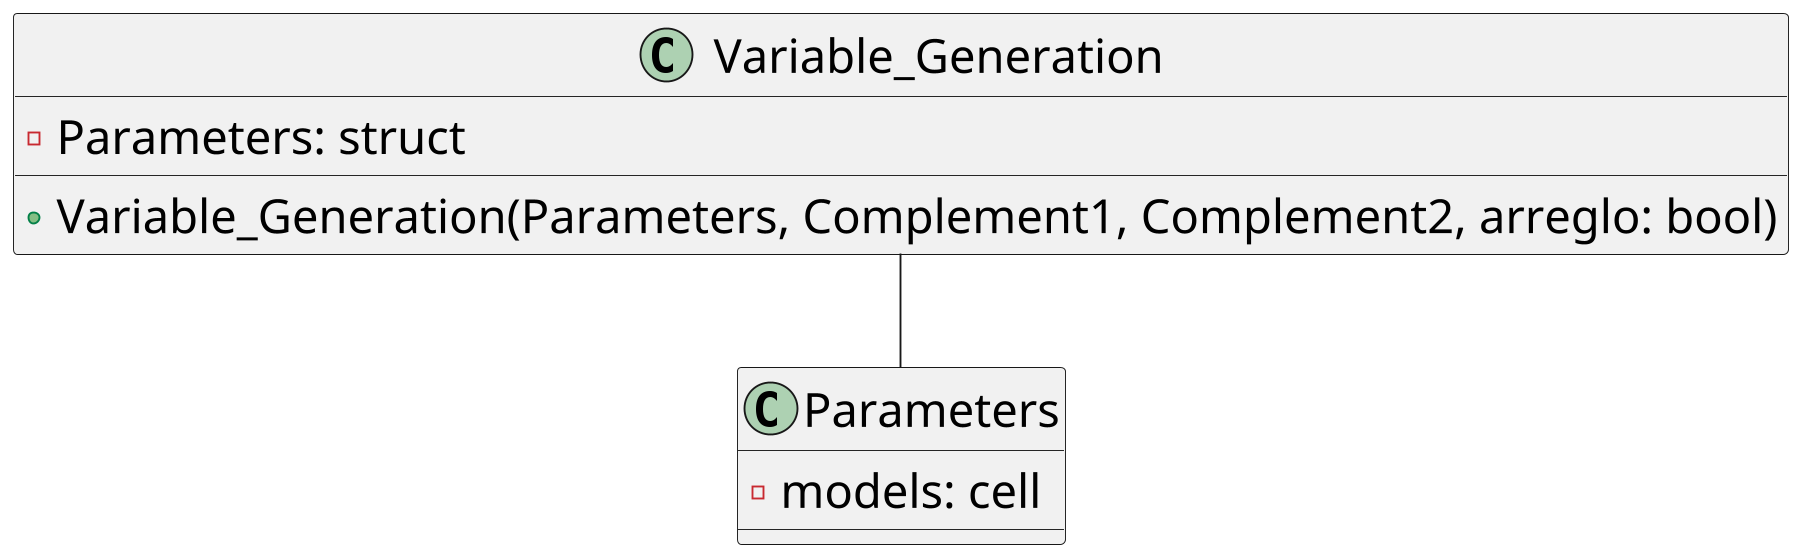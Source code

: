 @startuml Variable_Generation
skinparam defaultFontName Segoe UI
skinparam defaultFontSize 25
scale 1800*1800
<style>
    node {
        Fontcolor #000000
        LineThickness 1
        LineColor black
    }
    folder {
        Fontcolor  #FFFFFF
        BackGroundColor #004073
        LineThickness 1
        LineColor black
    }
    package {
        BackGroundColor #12bdb9
        LineThickness 1
        LineColor black
    }

    file {
        BackGroundColor #d3d6de
        LineThickness 1
        LineColor black
    }

    component{
        BackGroundColor #d3d6de
        LineThickness 1
        LineColor black
    }
</style>


class Variable_Generation {
  -Parameters: struct
  +Variable_Generation(Parameters, Complement1, Complement2, arreglo: bool)
}

class Parameters {
  -models: cell
}

Variable_Generation -- Parameters

@enduml
